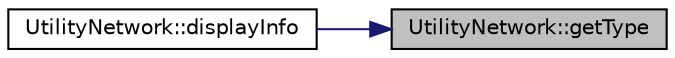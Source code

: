 digraph "UtilityNetwork::getType"
{
 // LATEX_PDF_SIZE
  edge [fontname="Helvetica",fontsize="10",labelfontname="Helvetica",labelfontsize="10"];
  node [fontname="Helvetica",fontsize="10",shape=record];
  rankdir="RL";
  Node1 [label="UtilityNetwork::getType",height=0.2,width=0.4,color="black", fillcolor="grey75", style="filled", fontcolor="black",tooltip="Gets the type of infrastructure."];
  Node1 -> Node2 [dir="back",color="midnightblue",fontsize="10",style="solid",fontname="Helvetica"];
  Node2 [label="UtilityNetwork::displayInfo",height=0.2,width=0.4,color="black", fillcolor="white", style="filled",URL="$classUtilityNetwork.html#aa9ee504ba1dce7691f68be54555888b6",tooltip="Displays detailed information about the utility network."];
}
